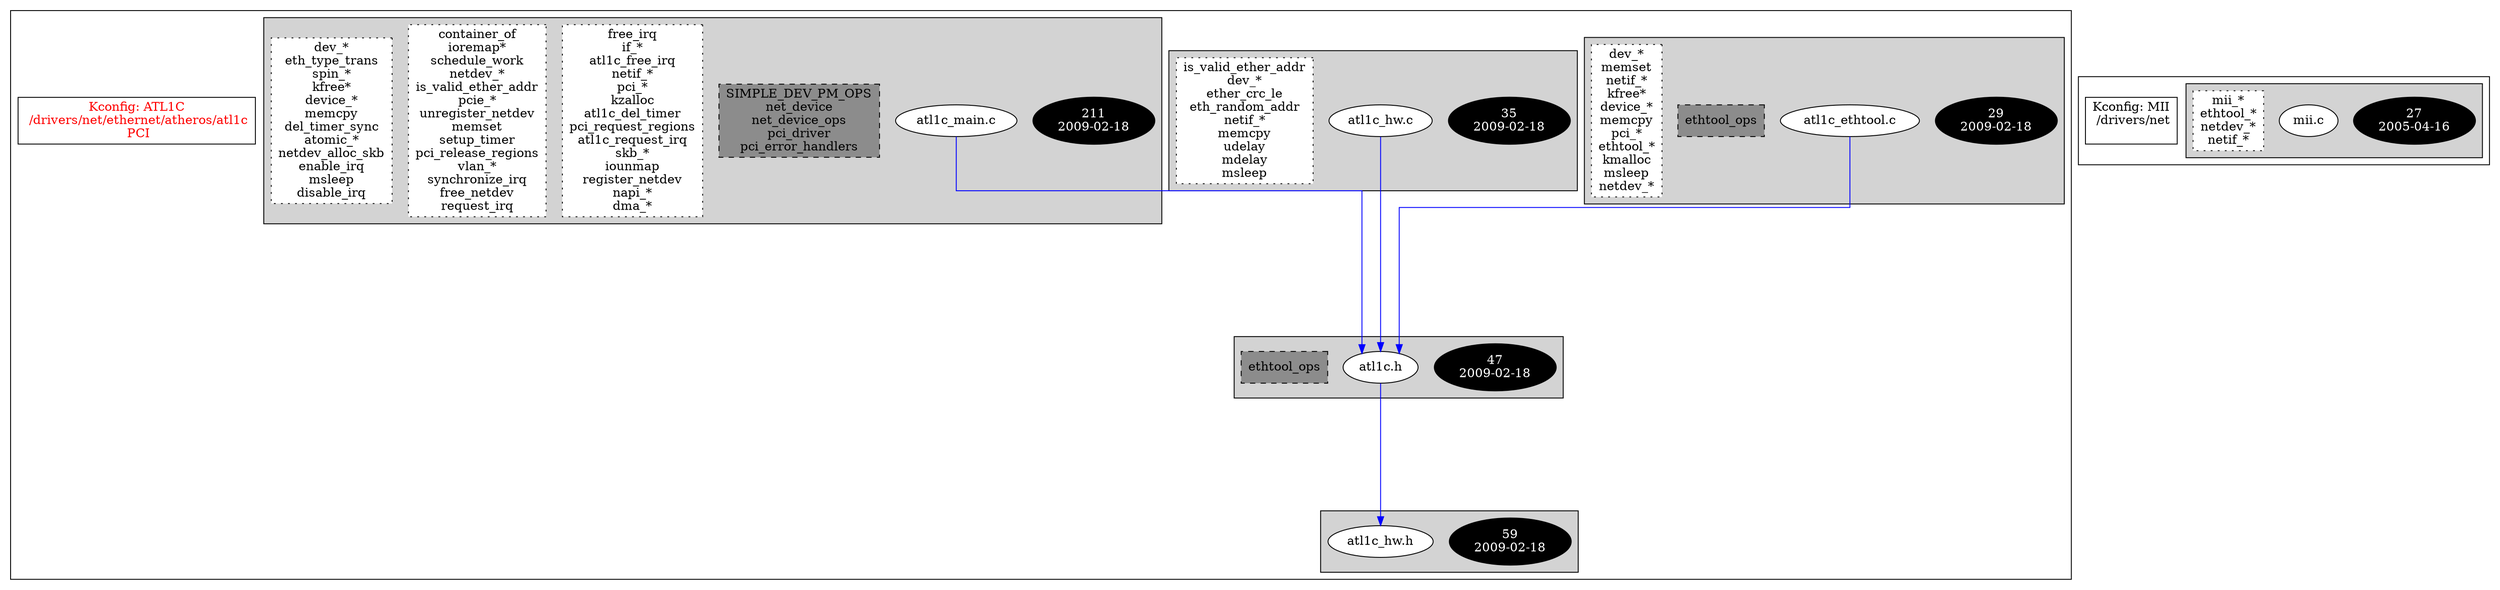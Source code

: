 digraph Driver {
	ranksep=2;
	splines=ortho;
	//Symbol: ATL1C
	subgraph "cluster_ATL1C"{
		subgraph "cluster_atl1c_ethtool.c" {
			style=filled
			"commit_atl1c_ethtool.c" [style=filled, fillcolor=black, fontcolor=white, label="29\n2009-02-18"];
			"atl1c_ethtool.c" [style=filled, fillcolor=white, fontcolor=black, label="atl1c_ethtool.c\n"];
			"structs-atl1c_ethtool.c" [style="filled,dashed" shape=box, fillcolor=grey55, fontcolor=black, label="ethtool_ops\n"];
			"funccall0-atl1c_ethtool.c" [style="filled,dotted" shape=box, fillcolor=white, fontcolor=black, label="dev_*\nmemset\nnetif_*\nkfree*\ndevice_*\nmemcpy\npci_*\nethtool_*\nkmalloc\nmsleep\nnetdev_*\n"];
		}
		subgraph "cluster_atl1c_hw.h" {
			style=filled
			"commit_atl1c_hw.h" [style=filled, fillcolor=black, fontcolor=white, label="59\n2009-02-18"];
			"atl1c_hw.h" [style=filled, fillcolor=white, fontcolor=black, label="atl1c_hw.h\n"];
		}
		subgraph "cluster_atl1c_hw.c" {
			style=filled
			"commit_atl1c_hw.c" [style=filled, fillcolor=black, fontcolor=white, label="35\n2009-02-18"];
			"atl1c_hw.c" [style=filled, fillcolor=white, fontcolor=black, label="atl1c_hw.c\n"];
			"funccall0-atl1c_hw.c" [style="filled,dotted" shape=box, fillcolor=white, fontcolor=black, label="is_valid_ether_addr\ndev_*\nether_crc_le\neth_random_addr\nnetif_*\nmemcpy\nudelay\nmdelay\nmsleep\n"];
		}
		subgraph "cluster_atl1c_main.c" {
			style=filled
			"commit_atl1c_main.c" [style=filled, fillcolor=black, fontcolor=white, label="211\n2009-02-18"];
			"atl1c_main.c" [style=filled, fillcolor=white, fontcolor=black, label="atl1c_main.c\n"];
			"structs-atl1c_main.c" [style="filled,dashed" shape=box, fillcolor=grey55, fontcolor=black, label="SIMPLE_DEV_PM_OPS\nnet_device\nnet_device_ops\npci_driver\npci_error_handlers\n"];
			"funccall3-atl1c_main.c" [style="filled,dotted" shape=box, fillcolor=white, fontcolor=black, label="free_irq\nif_*\natl1c_free_irq\nnetif_*\npci_*\nkzalloc\natl1c_del_timer\npci_request_regions\natl1c_request_irq\nskb_*\niounmap\nregister_netdev\nnapi_*\ndma_*\n"];
			"funccall2-atl1c_main.c" [style="filled,dotted" shape=box, fillcolor=white, fontcolor=black, label="container_of\nioremap*\nschedule_work\nnetdev_*\nis_valid_ether_addr\npcie_*\nunregister_netdev\nmemset\nsetup_timer\npci_release_regions\nvlan_*\nsynchronize_irq\nfree_netdev\nrequest_irq\n"];
			"funccall1-atl1c_main.c" [style="filled,dotted" shape=box, fillcolor=white, fontcolor=black, label="dev_*\neth_type_trans\nspin_*\nkfree*\ndevice_*\nmemcpy\ndel_timer_sync\natomic_*\nnetdev_alloc_skb\nenable_irq\nmsleep\ndisable_irq\n"];
		}
		subgraph "cluster_atl1c.h" {
			style=filled
			"commit_atl1c.h" [style=filled, fillcolor=black, fontcolor=white, label="47\n2009-02-18"];
			"atl1c.h" [style=filled, fillcolor=white, fontcolor=black, label="atl1c.h\n"];
			"structs-atl1c.h" [style="filled,dashed" shape=box, fillcolor=grey55, fontcolor=black, label="ethtool_ops\n"];
		}
		"K:ATL1C" [label="Kconfig: ATL1C\n /drivers/net/ethernet/atheros/atl1c\n  PCI ", shape=box, fontcolor=red];
	}
	//Symbol: MII
	subgraph "cluster_MII"{
		subgraph "cluster_mii.c" {
			style=filled
			"commit_mii.c" [style=filled, fillcolor=black, fontcolor=white, label="27\n2005-04-16"];
			"mii.c" [style=filled, fillcolor=white, fontcolor=black, label="mii.c\n"];
			"funccall0-mii.c" [style="filled,dotted" shape=box, fillcolor=white, fontcolor=black, label="mii_*\nethtool_*\nnetdev_*\nnetif_*\n"];
		}
		"K:MII" [label="Kconfig: MII\n /drivers/net\n ", shape=box];
	}
"atl1c_ethtool.c" -> "atl1c.h"[color=blue];
"atl1c_hw.c" -> "atl1c.h"[color=blue];
"atl1c_main.c" -> "atl1c.h"[color=blue];
"atl1c.h" -> "atl1c_hw.h"[color=blue];
}
